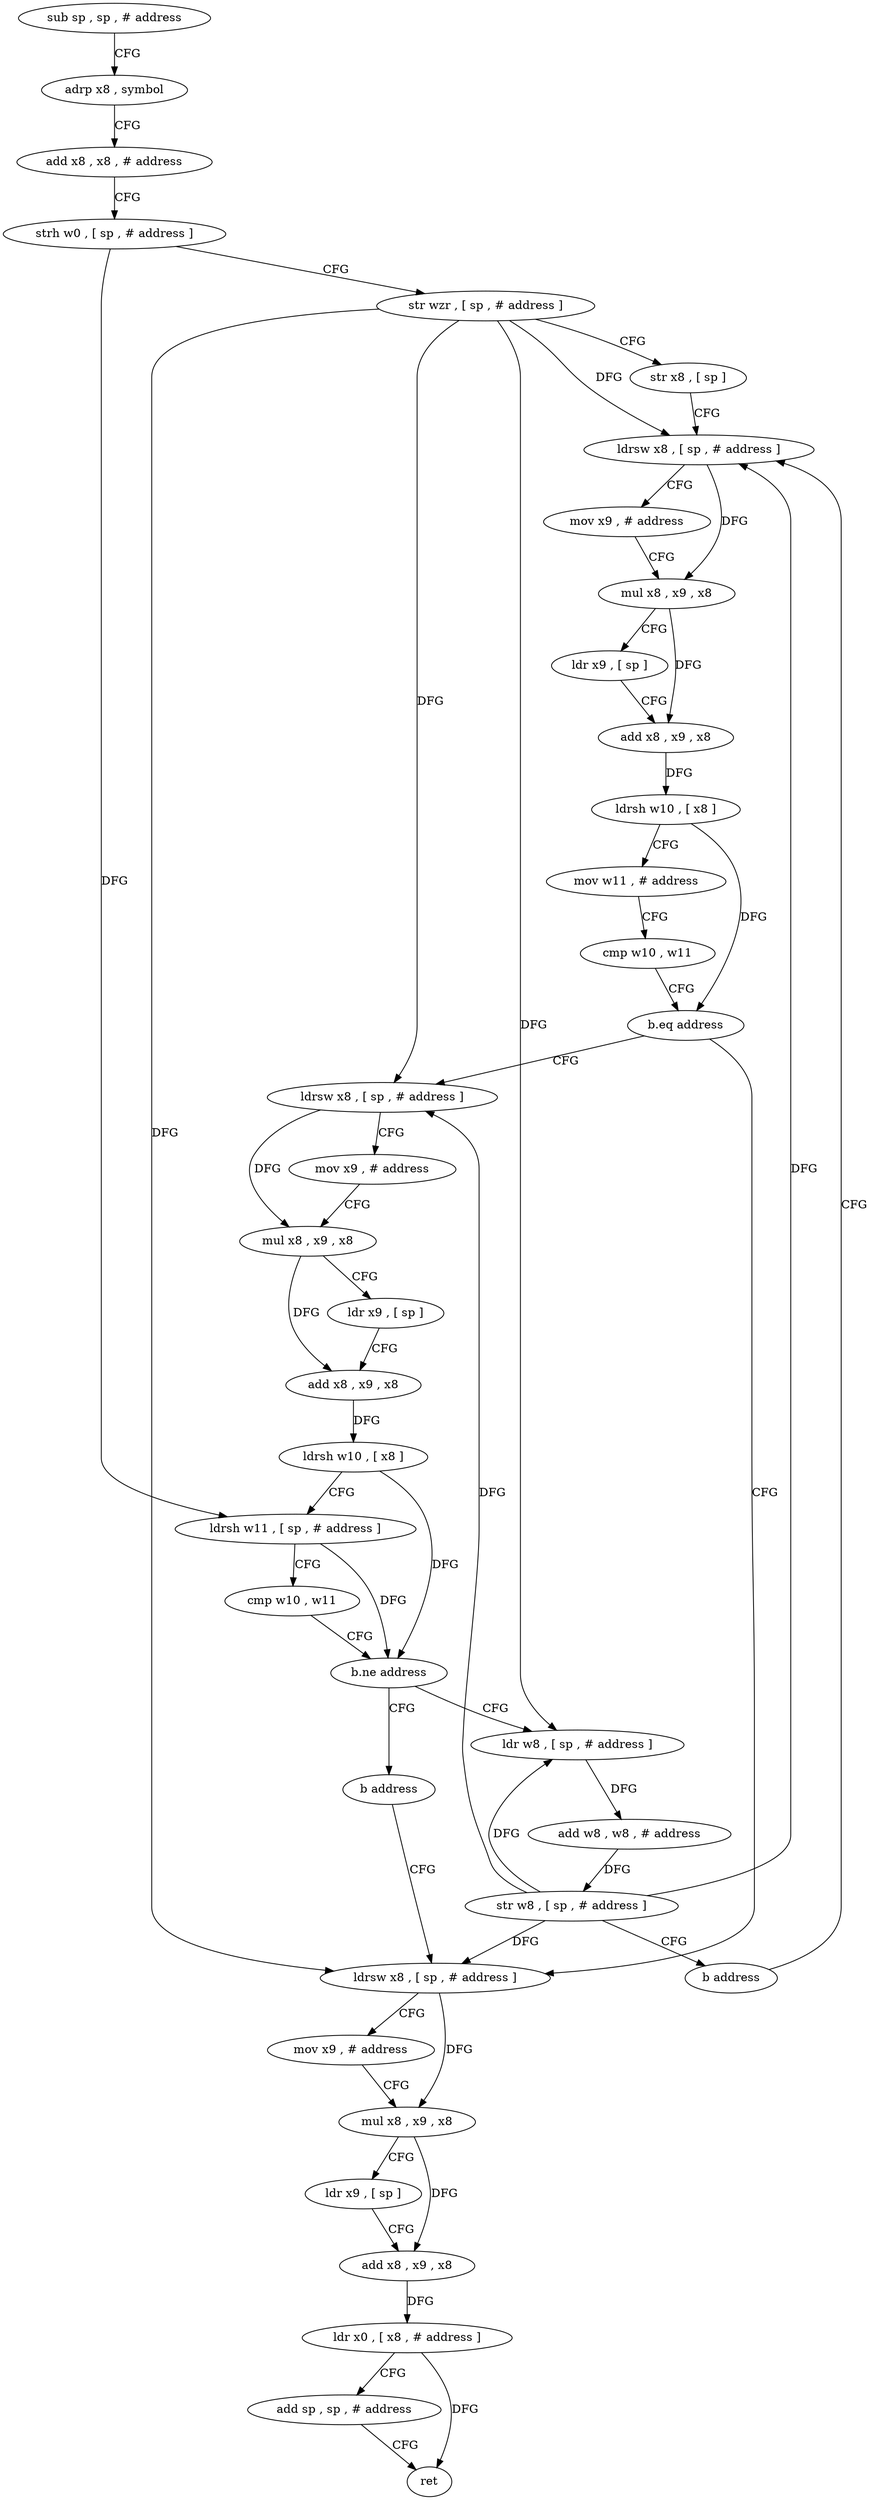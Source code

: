 digraph "func" {
"4238728" [label = "sub sp , sp , # address" ]
"4238732" [label = "adrp x8 , symbol" ]
"4238736" [label = "add x8 , x8 , # address" ]
"4238740" [label = "strh w0 , [ sp , # address ]" ]
"4238744" [label = "str wzr , [ sp , # address ]" ]
"4238748" [label = "str x8 , [ sp ]" ]
"4238752" [label = "ldrsw x8 , [ sp , # address ]" ]
"4238844" [label = "ldrsw x8 , [ sp , # address ]" ]
"4238848" [label = "mov x9 , # address" ]
"4238852" [label = "mul x8 , x9 , x8" ]
"4238856" [label = "ldr x9 , [ sp ]" ]
"4238860" [label = "add x8 , x9 , x8" ]
"4238864" [label = "ldr x0 , [ x8 , # address ]" ]
"4238868" [label = "add sp , sp , # address" ]
"4238872" [label = "ret" ]
"4238788" [label = "ldrsw x8 , [ sp , # address ]" ]
"4238792" [label = "mov x9 , # address" ]
"4238796" [label = "mul x8 , x9 , x8" ]
"4238800" [label = "ldr x9 , [ sp ]" ]
"4238804" [label = "add x8 , x9 , x8" ]
"4238808" [label = "ldrsh w10 , [ x8 ]" ]
"4238812" [label = "ldrsh w11 , [ sp , # address ]" ]
"4238816" [label = "cmp w10 , w11" ]
"4238820" [label = "b.ne address" ]
"4238828" [label = "ldr w8 , [ sp , # address ]" ]
"4238824" [label = "b address" ]
"4238832" [label = "add w8 , w8 , # address" ]
"4238836" [label = "str w8 , [ sp , # address ]" ]
"4238840" [label = "b address" ]
"4238756" [label = "mov x9 , # address" ]
"4238760" [label = "mul x8 , x9 , x8" ]
"4238764" [label = "ldr x9 , [ sp ]" ]
"4238768" [label = "add x8 , x9 , x8" ]
"4238772" [label = "ldrsh w10 , [ x8 ]" ]
"4238776" [label = "mov w11 , # address" ]
"4238780" [label = "cmp w10 , w11" ]
"4238784" [label = "b.eq address" ]
"4238728" -> "4238732" [ label = "CFG" ]
"4238732" -> "4238736" [ label = "CFG" ]
"4238736" -> "4238740" [ label = "CFG" ]
"4238740" -> "4238744" [ label = "CFG" ]
"4238740" -> "4238812" [ label = "DFG" ]
"4238744" -> "4238748" [ label = "CFG" ]
"4238744" -> "4238752" [ label = "DFG" ]
"4238744" -> "4238844" [ label = "DFG" ]
"4238744" -> "4238788" [ label = "DFG" ]
"4238744" -> "4238828" [ label = "DFG" ]
"4238748" -> "4238752" [ label = "CFG" ]
"4238752" -> "4238756" [ label = "CFG" ]
"4238752" -> "4238760" [ label = "DFG" ]
"4238844" -> "4238848" [ label = "CFG" ]
"4238844" -> "4238852" [ label = "DFG" ]
"4238848" -> "4238852" [ label = "CFG" ]
"4238852" -> "4238856" [ label = "CFG" ]
"4238852" -> "4238860" [ label = "DFG" ]
"4238856" -> "4238860" [ label = "CFG" ]
"4238860" -> "4238864" [ label = "DFG" ]
"4238864" -> "4238868" [ label = "CFG" ]
"4238864" -> "4238872" [ label = "DFG" ]
"4238868" -> "4238872" [ label = "CFG" ]
"4238788" -> "4238792" [ label = "CFG" ]
"4238788" -> "4238796" [ label = "DFG" ]
"4238792" -> "4238796" [ label = "CFG" ]
"4238796" -> "4238800" [ label = "CFG" ]
"4238796" -> "4238804" [ label = "DFG" ]
"4238800" -> "4238804" [ label = "CFG" ]
"4238804" -> "4238808" [ label = "DFG" ]
"4238808" -> "4238812" [ label = "CFG" ]
"4238808" -> "4238820" [ label = "DFG" ]
"4238812" -> "4238816" [ label = "CFG" ]
"4238812" -> "4238820" [ label = "DFG" ]
"4238816" -> "4238820" [ label = "CFG" ]
"4238820" -> "4238828" [ label = "CFG" ]
"4238820" -> "4238824" [ label = "CFG" ]
"4238828" -> "4238832" [ label = "DFG" ]
"4238824" -> "4238844" [ label = "CFG" ]
"4238832" -> "4238836" [ label = "DFG" ]
"4238836" -> "4238840" [ label = "CFG" ]
"4238836" -> "4238752" [ label = "DFG" ]
"4238836" -> "4238844" [ label = "DFG" ]
"4238836" -> "4238788" [ label = "DFG" ]
"4238836" -> "4238828" [ label = "DFG" ]
"4238840" -> "4238752" [ label = "CFG" ]
"4238756" -> "4238760" [ label = "CFG" ]
"4238760" -> "4238764" [ label = "CFG" ]
"4238760" -> "4238768" [ label = "DFG" ]
"4238764" -> "4238768" [ label = "CFG" ]
"4238768" -> "4238772" [ label = "DFG" ]
"4238772" -> "4238776" [ label = "CFG" ]
"4238772" -> "4238784" [ label = "DFG" ]
"4238776" -> "4238780" [ label = "CFG" ]
"4238780" -> "4238784" [ label = "CFG" ]
"4238784" -> "4238844" [ label = "CFG" ]
"4238784" -> "4238788" [ label = "CFG" ]
}
